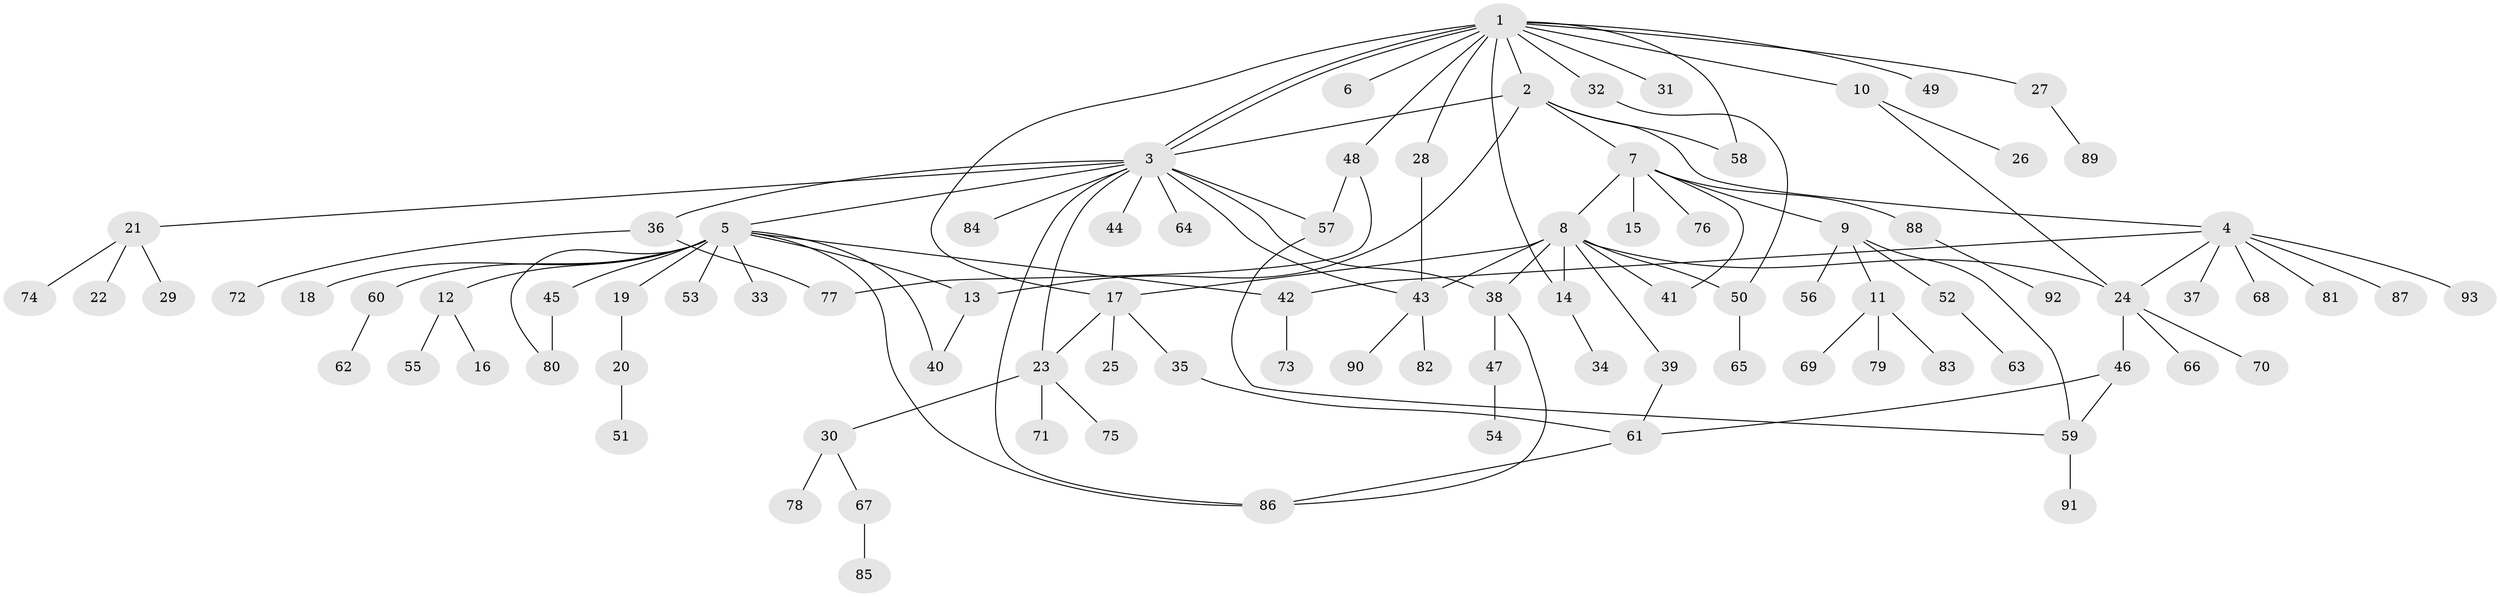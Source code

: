// coarse degree distribution, {14: 0.014705882352941176, 12: 0.029411764705882353, 15: 0.014705882352941176, 11: 0.014705882352941176, 1: 0.5294117647058824, 6: 0.014705882352941176, 4: 0.07352941176470588, 2: 0.19117647058823528, 3: 0.08823529411764706, 5: 0.029411764705882353}
// Generated by graph-tools (version 1.1) at 2025/23/03/03/25 07:23:48]
// undirected, 93 vertices, 118 edges
graph export_dot {
graph [start="1"]
  node [color=gray90,style=filled];
  1;
  2;
  3;
  4;
  5;
  6;
  7;
  8;
  9;
  10;
  11;
  12;
  13;
  14;
  15;
  16;
  17;
  18;
  19;
  20;
  21;
  22;
  23;
  24;
  25;
  26;
  27;
  28;
  29;
  30;
  31;
  32;
  33;
  34;
  35;
  36;
  37;
  38;
  39;
  40;
  41;
  42;
  43;
  44;
  45;
  46;
  47;
  48;
  49;
  50;
  51;
  52;
  53;
  54;
  55;
  56;
  57;
  58;
  59;
  60;
  61;
  62;
  63;
  64;
  65;
  66;
  67;
  68;
  69;
  70;
  71;
  72;
  73;
  74;
  75;
  76;
  77;
  78;
  79;
  80;
  81;
  82;
  83;
  84;
  85;
  86;
  87;
  88;
  89;
  90;
  91;
  92;
  93;
  1 -- 2;
  1 -- 3;
  1 -- 3;
  1 -- 6;
  1 -- 10;
  1 -- 14;
  1 -- 17;
  1 -- 27;
  1 -- 28;
  1 -- 31;
  1 -- 32;
  1 -- 48;
  1 -- 49;
  1 -- 58;
  2 -- 3;
  2 -- 4;
  2 -- 7;
  2 -- 13;
  2 -- 58;
  3 -- 5;
  3 -- 21;
  3 -- 23;
  3 -- 36;
  3 -- 38;
  3 -- 43;
  3 -- 44;
  3 -- 57;
  3 -- 64;
  3 -- 84;
  3 -- 86;
  4 -- 24;
  4 -- 37;
  4 -- 42;
  4 -- 68;
  4 -- 81;
  4 -- 87;
  4 -- 93;
  5 -- 12;
  5 -- 13;
  5 -- 18;
  5 -- 19;
  5 -- 33;
  5 -- 40;
  5 -- 42;
  5 -- 45;
  5 -- 53;
  5 -- 60;
  5 -- 80;
  5 -- 86;
  7 -- 8;
  7 -- 9;
  7 -- 15;
  7 -- 41;
  7 -- 76;
  7 -- 88;
  8 -- 14;
  8 -- 17;
  8 -- 24;
  8 -- 38;
  8 -- 39;
  8 -- 41;
  8 -- 43;
  8 -- 50;
  9 -- 11;
  9 -- 52;
  9 -- 56;
  9 -- 59;
  10 -- 24;
  10 -- 26;
  11 -- 69;
  11 -- 79;
  11 -- 83;
  12 -- 16;
  12 -- 55;
  13 -- 40;
  14 -- 34;
  17 -- 23;
  17 -- 25;
  17 -- 35;
  19 -- 20;
  20 -- 51;
  21 -- 22;
  21 -- 29;
  21 -- 74;
  23 -- 30;
  23 -- 71;
  23 -- 75;
  24 -- 46;
  24 -- 66;
  24 -- 70;
  27 -- 89;
  28 -- 43;
  30 -- 67;
  30 -- 78;
  32 -- 50;
  35 -- 61;
  36 -- 72;
  36 -- 77;
  38 -- 47;
  38 -- 86;
  39 -- 61;
  42 -- 73;
  43 -- 82;
  43 -- 90;
  45 -- 80;
  46 -- 59;
  46 -- 61;
  47 -- 54;
  48 -- 57;
  48 -- 77;
  50 -- 65;
  52 -- 63;
  57 -- 59;
  59 -- 91;
  60 -- 62;
  61 -- 86;
  67 -- 85;
  88 -- 92;
}
